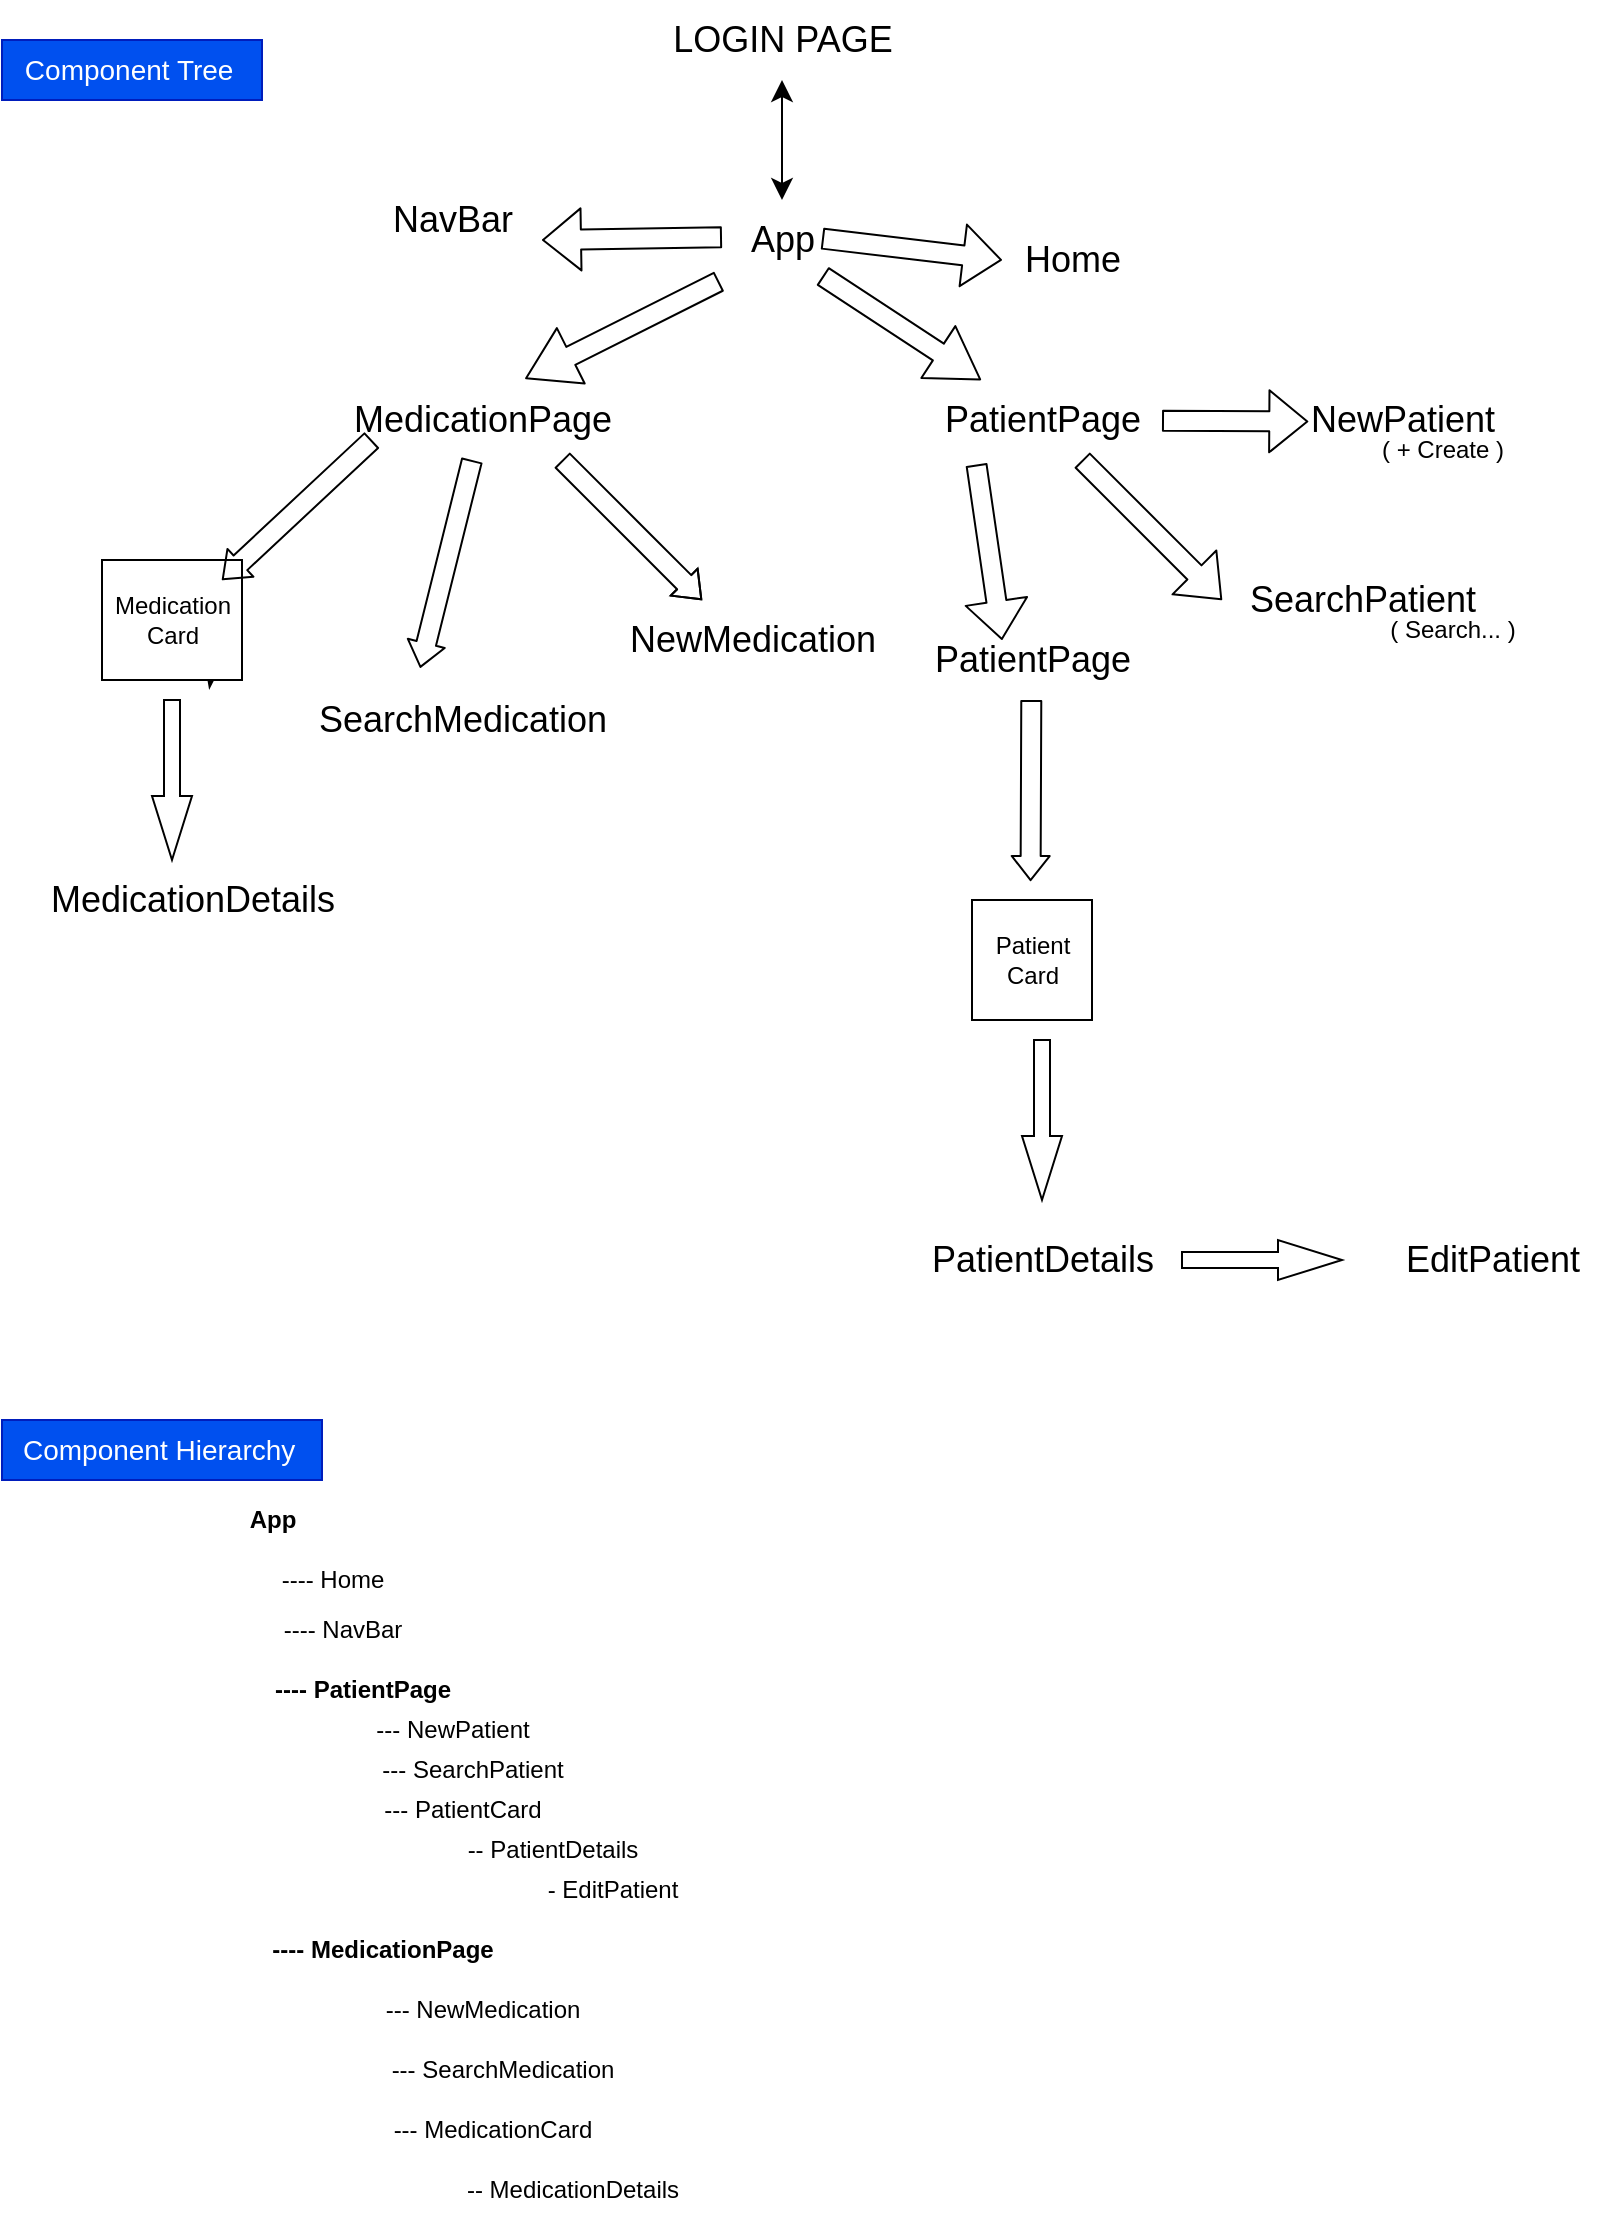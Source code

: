 <mxfile>
    <diagram id="6XWqpj9AVK6umooCeUkv" name="Page-1">
        <mxGraphModel dx="1308" dy="1557" grid="1" gridSize="10" guides="1" tooltips="1" connect="1" arrows="1" fold="1" page="1" pageScale="1" pageWidth="850" pageHeight="1100" math="0" shadow="0">
            <root>
                <mxCell id="0"/>
                <mxCell id="1" parent="0"/>
                <mxCell id="2" value="&lt;font style=&quot;font-size: 18px;&quot;&gt;App&lt;/font&gt;" style="text;html=1;align=center;verticalAlign=middle;resizable=0;points=[];autosize=1;strokeColor=none;fillColor=none;" parent="1" vertex="1">
                    <mxGeometry x="370" y="30" width="60" height="40" as="geometry"/>
                </mxCell>
                <mxCell id="3" value="&lt;font style=&quot;font-size: 18px;&quot;&gt;MedicationPage&lt;/font&gt;" style="text;html=1;align=center;verticalAlign=middle;resizable=0;points=[];autosize=1;strokeColor=none;fillColor=none;fontSize=14;" parent="1" vertex="1">
                    <mxGeometry x="175" y="120" width="150" height="40" as="geometry"/>
                </mxCell>
                <mxCell id="4" value="&lt;font style=&quot;font-size: 18px;&quot;&gt;PatientPage&lt;/font&gt;" style="text;html=1;align=center;verticalAlign=middle;resizable=0;points=[];autosize=1;strokeColor=none;fillColor=none;fontSize=14;" parent="1" vertex="1">
                    <mxGeometry x="470" y="120" width="120" height="40" as="geometry"/>
                </mxCell>
                <mxCell id="6" value="" style="edgeStyle=none;orthogonalLoop=1;jettySize=auto;html=1;shape=flexArrow;rounded=1;startSize=8;endSize=8;fontSize=14;exitX=0.837;exitY=0.95;exitDx=0;exitDy=0;exitPerimeter=0;" parent="1" source="2" target="4" edge="1">
                    <mxGeometry width="100" relative="1" as="geometry">
                        <mxPoint x="260" y="140" as="sourcePoint"/>
                        <mxPoint x="360" y="140" as="targetPoint"/>
                        <Array as="points"/>
                    </mxGeometry>
                </mxCell>
                <mxCell id="7" value="" style="edgeStyle=none;orthogonalLoop=1;jettySize=auto;html=1;shape=flexArrow;rounded=1;startSize=8;endSize=8;fontSize=14;entryX=0.644;entryY=-0.016;entryDx=0;entryDy=0;entryPerimeter=0;exitX=-0.023;exitY=1.017;exitDx=0;exitDy=0;exitPerimeter=0;" parent="1" source="2" target="3" edge="1">
                    <mxGeometry width="100" relative="1" as="geometry">
                        <mxPoint x="170" y="130" as="sourcePoint"/>
                        <mxPoint x="270" y="130" as="targetPoint"/>
                        <Array as="points"/>
                    </mxGeometry>
                </mxCell>
                <mxCell id="10" value="&lt;font style=&quot;font-size: 14px;&quot;&gt;Component Tree&amp;nbsp;&lt;/font&gt;" style="text;html=1;align=center;verticalAlign=middle;resizable=0;points=[];autosize=1;strokeColor=#001DBC;fillColor=#0050ef;fontSize=8;fontColor=#ffffff;" parent="1" vertex="1">
                    <mxGeometry x="10" y="-50" width="130" height="30" as="geometry"/>
                </mxCell>
                <mxCell id="TLXiulKAbqf5RkJePnI0-27" value="&lt;font style=&quot;font-size: 18px;&quot;&gt;SearchMedication&lt;/font&gt;" style="text;html=1;align=center;verticalAlign=middle;resizable=0;points=[];autosize=1;strokeColor=none;fillColor=none;fontSize=14;" parent="1" vertex="1">
                    <mxGeometry x="155" y="270" width="170" height="40" as="geometry"/>
                </mxCell>
                <mxCell id="TLXiulKAbqf5RkJePnI0-35" value="" style="edgeStyle=none;orthogonalLoop=1;jettySize=auto;html=1;fontSize=14;shape=flexArrow;" parent="1" edge="1">
                    <mxGeometry width="100" relative="1" as="geometry">
                        <mxPoint x="420" y="49.29" as="sourcePoint"/>
                        <mxPoint x="510" y="60" as="targetPoint"/>
                        <Array as="points"/>
                    </mxGeometry>
                </mxCell>
                <mxCell id="TLXiulKAbqf5RkJePnI0-36" value="&lt;font style=&quot;font-size: 18px;&quot;&gt;Home&lt;/font&gt;" style="text;html=1;align=center;verticalAlign=middle;resizable=0;points=[];autosize=1;strokeColor=none;fillColor=none;fontSize=14;" parent="1" vertex="1">
                    <mxGeometry x="510" y="40" width="70" height="40" as="geometry"/>
                </mxCell>
                <mxCell id="TLXiulKAbqf5RkJePnI0-38" value="" style="edgeStyle=none;orthogonalLoop=1;jettySize=auto;html=1;fontSize=14;shape=flexArrow;entryX=0.015;entryY=0.019;entryDx=0;entryDy=0;entryPerimeter=0;" parent="1" source="4" edge="1">
                    <mxGeometry width="100" relative="1" as="geometry">
                        <mxPoint x="560" y="160" as="sourcePoint"/>
                        <mxPoint x="663.15" y="140.76" as="targetPoint"/>
                        <Array as="points"/>
                    </mxGeometry>
                </mxCell>
                <mxCell id="22" value="" style="edgeStyle=none;orthogonalLoop=1;jettySize=auto;html=1;fontSize=14;shape=flexArrow;" parent="1" edge="1">
                    <mxGeometry width="100" relative="1" as="geometry">
                        <mxPoint x="370" y="48.57" as="sourcePoint"/>
                        <mxPoint x="280" y="50" as="targetPoint"/>
                        <Array as="points"/>
                    </mxGeometry>
                </mxCell>
                <mxCell id="23" value="&lt;font style=&quot;font-size: 18px;&quot;&gt;NavBar&lt;/font&gt;" style="text;html=1;align=center;verticalAlign=middle;resizable=0;points=[];autosize=1;strokeColor=none;fillColor=none;fontSize=14;" parent="1" vertex="1">
                    <mxGeometry x="195" y="20" width="80" height="40" as="geometry"/>
                </mxCell>
                <mxCell id="26" value="&lt;font style=&quot;font-size: 18px;&quot;&gt;NewMedication&lt;br&gt;&lt;/font&gt;" style="text;html=1;align=center;verticalAlign=middle;resizable=0;points=[];autosize=1;strokeColor=none;fillColor=none;fontSize=14;" parent="1" vertex="1">
                    <mxGeometry x="310" y="230" width="150" height="40" as="geometry"/>
                </mxCell>
                <mxCell id="27" value="" style="edgeStyle=none;orthogonalLoop=1;jettySize=auto;html=1;fontSize=18;shape=flexArrow;endWidth=8;endSize=3.7;" parent="1" edge="1">
                    <mxGeometry width="100" relative="1" as="geometry">
                        <mxPoint x="290" y="160" as="sourcePoint"/>
                        <mxPoint x="360" y="230" as="targetPoint"/>
                        <Array as="points">
                            <mxPoint x="330" y="200"/>
                        </Array>
                    </mxGeometry>
                </mxCell>
                <mxCell id="28" value="" style="edgeStyle=none;orthogonalLoop=1;jettySize=auto;html=1;fontSize=14;shape=flexArrow;" parent="1" source="4" edge="1">
                    <mxGeometry width="100" relative="1" as="geometry">
                        <mxPoint x="570" y="180" as="sourcePoint"/>
                        <mxPoint x="620" y="230" as="targetPoint"/>
                        <Array as="points"/>
                    </mxGeometry>
                </mxCell>
                <mxCell id="29" value="" style="edgeStyle=none;orthogonalLoop=1;jettySize=auto;html=1;fontSize=14;shape=flexArrow;exitX=0.227;exitY=1.056;exitDx=0;exitDy=0;exitPerimeter=0;" parent="1" source="4" edge="1">
                    <mxGeometry width="100" relative="1" as="geometry">
                        <mxPoint x="450" y="179.997" as="sourcePoint"/>
                        <mxPoint x="510" y="250" as="targetPoint"/>
                        <Array as="points"/>
                    </mxGeometry>
                </mxCell>
                <mxCell id="30" value="&lt;font style=&quot;font-size: 18px;&quot;&gt;NewPatient&lt;br&gt;&lt;/font&gt;" style="text;html=1;align=center;verticalAlign=middle;resizable=0;points=[];autosize=1;strokeColor=none;fillColor=none;fontSize=14;" parent="1" vertex="1">
                    <mxGeometry x="650" y="120" width="120" height="40" as="geometry"/>
                </mxCell>
                <mxCell id="31" value="&lt;font style=&quot;font-size: 18px;&quot;&gt;SearchPatient&lt;/font&gt;" style="text;html=1;align=center;verticalAlign=middle;resizable=0;points=[];autosize=1;strokeColor=none;fillColor=none;fontSize=14;" parent="1" vertex="1">
                    <mxGeometry x="620" y="210" width="140" height="40" as="geometry"/>
                </mxCell>
                <mxCell id="32" value="&lt;font style=&quot;font-size: 18px;&quot;&gt;PatientPage&lt;/font&gt;" style="text;html=1;align=center;verticalAlign=middle;resizable=0;points=[];autosize=1;strokeColor=none;fillColor=none;fontSize=14;" parent="1" vertex="1">
                    <mxGeometry x="465" y="240" width="120" height="40" as="geometry"/>
                </mxCell>
                <mxCell id="34" value="&lt;font style=&quot;font-size: 18px;&quot;&gt;LOGIN PAGE&lt;/font&gt;" style="text;html=1;align=center;verticalAlign=middle;resizable=0;points=[];autosize=1;strokeColor=none;fillColor=none;fontSize=14;" parent="1" vertex="1">
                    <mxGeometry x="335" y="-70" width="130" height="40" as="geometry"/>
                </mxCell>
                <mxCell id="74" style="edgeStyle=none;html=1;exitX=0.75;exitY=1;exitDx=0;exitDy=0;entryX=0.791;entryY=1.144;entryDx=0;entryDy=0;entryPerimeter=0;" edge="1" parent="1" source="37" target="38">
                    <mxGeometry relative="1" as="geometry"/>
                </mxCell>
                <mxCell id="37" value="" style="whiteSpace=wrap;html=1;" parent="1" vertex="1">
                    <mxGeometry x="60" y="210" width="70" height="60" as="geometry"/>
                </mxCell>
                <mxCell id="38" value="Medication&lt;br&gt;Card" style="text;html=1;align=center;verticalAlign=middle;resizable=0;points=[];autosize=1;strokeColor=none;fillColor=none;" parent="1" vertex="1">
                    <mxGeometry x="55" y="220" width="80" height="40" as="geometry"/>
                </mxCell>
                <mxCell id="43" value="" style="edgeStyle=none;orthogonalLoop=1;jettySize=auto;html=1;fontSize=18;shape=flexArrow;endWidth=8;endSize=3.7;exitX=0.569;exitY=0.985;exitDx=0;exitDy=0;exitPerimeter=0;" parent="1" edge="1">
                    <mxGeometry width="100" relative="1" as="geometry">
                        <mxPoint x="524.64" y="280.0" as="sourcePoint"/>
                        <mxPoint x="524.29" y="370.6" as="targetPoint"/>
                        <Array as="points"/>
                    </mxGeometry>
                </mxCell>
                <mxCell id="44" value="" style="whiteSpace=wrap;html=1;" parent="1" vertex="1">
                    <mxGeometry x="495" y="380" width="60" height="60" as="geometry"/>
                </mxCell>
                <mxCell id="45" value="Patient&lt;br&gt;Card" style="text;html=1;align=center;verticalAlign=middle;resizable=0;points=[];autosize=1;strokeColor=none;fillColor=none;" parent="1" vertex="1">
                    <mxGeometry x="495" y="390" width="60" height="40" as="geometry"/>
                </mxCell>
                <mxCell id="52" value="&lt;font style=&quot;font-size: 18px;&quot;&gt;PatientDetails&lt;/font&gt;" style="text;html=1;align=center;verticalAlign=middle;resizable=0;points=[];autosize=1;strokeColor=none;fillColor=none;fontSize=14;" parent="1" vertex="1">
                    <mxGeometry x="465" y="540" width="130" height="40" as="geometry"/>
                </mxCell>
                <mxCell id="56" value="" style="edgeStyle=none;orthogonalLoop=1;jettySize=auto;html=1;endArrow=classic;startArrow=classic;endSize=8;startSize=8;fontSize=18;" parent="1" source="34" target="2" edge="1">
                    <mxGeometry width="100" relative="1" as="geometry">
                        <mxPoint x="390" y="-30" as="sourcePoint"/>
                        <mxPoint x="490" y="-30" as="targetPoint"/>
                        <Array as="points"/>
                    </mxGeometry>
                </mxCell>
                <mxCell id="58" value="" style="shape=singleArrow;whiteSpace=wrap;html=1;arrowWidth=0.4;arrowSize=0.4;fontSize=18;rotation=90;" parent="1" vertex="1">
                    <mxGeometry x="55" y="310" width="80" height="20" as="geometry"/>
                </mxCell>
                <mxCell id="59" value="" style="shape=singleArrow;whiteSpace=wrap;html=1;arrowWidth=0.4;arrowSize=0.4;fontSize=18;rotation=90;" parent="1" vertex="1">
                    <mxGeometry x="490" y="480" width="80" height="20" as="geometry"/>
                </mxCell>
                <mxCell id="60" value="( + Create )" style="text;html=1;align=center;verticalAlign=middle;resizable=0;points=[];autosize=1;strokeColor=none;fillColor=none;" vertex="1" parent="1">
                    <mxGeometry x="690" y="140" width="80" height="30" as="geometry"/>
                </mxCell>
                <mxCell id="61" value="( Search... )" style="text;html=1;align=center;verticalAlign=middle;resizable=0;points=[];autosize=1;strokeColor=none;fillColor=none;" vertex="1" parent="1">
                    <mxGeometry x="690" y="230" width="90" height="30" as="geometry"/>
                </mxCell>
                <mxCell id="63" value="" style="shape=singleArrow;whiteSpace=wrap;html=1;arrowWidth=0.4;arrowSize=0.4;fontSize=18;rotation=0;" vertex="1" parent="1">
                    <mxGeometry x="600" y="550" width="80" height="20" as="geometry"/>
                </mxCell>
                <mxCell id="65" value="&lt;font style=&quot;font-size: 18px;&quot;&gt;EditPatient&lt;/font&gt;" style="text;html=1;align=center;verticalAlign=middle;resizable=0;points=[];autosize=1;strokeColor=none;fillColor=none;fontSize=14;" vertex="1" parent="1">
                    <mxGeometry x="700" y="540" width="110" height="40" as="geometry"/>
                </mxCell>
                <mxCell id="70" value="" style="edgeStyle=none;orthogonalLoop=1;jettySize=auto;html=1;fontSize=18;shape=flexArrow;endWidth=8;endSize=3.7;entryX=0.377;entryY=-0.152;entryDx=0;entryDy=0;entryPerimeter=0;" edge="1" parent="1" source="3" target="TLXiulKAbqf5RkJePnI0-27">
                    <mxGeometry width="100" relative="1" as="geometry">
                        <mxPoint x="205" y="160.0" as="sourcePoint"/>
                        <mxPoint x="275" y="230.0" as="targetPoint"/>
                        <Array as="points"/>
                    </mxGeometry>
                </mxCell>
                <mxCell id="73" value="" style="edgeStyle=none;orthogonalLoop=1;jettySize=auto;html=1;fontSize=18;shape=flexArrow;endWidth=8;endSize=3.7;" edge="1" parent="1">
                    <mxGeometry width="100" relative="1" as="geometry">
                        <mxPoint x="195" y="150" as="sourcePoint"/>
                        <mxPoint x="120" y="220" as="targetPoint"/>
                        <Array as="points"/>
                    </mxGeometry>
                </mxCell>
                <mxCell id="81" value="&lt;font style=&quot;font-size: 18px;&quot;&gt;MedicationDetails&lt;/font&gt;" style="text;html=1;align=center;verticalAlign=middle;resizable=0;points=[];autosize=1;strokeColor=none;fillColor=none;fontSize=14;" vertex="1" parent="1">
                    <mxGeometry x="20" y="360" width="170" height="40" as="geometry"/>
                </mxCell>
                <mxCell id="82" value="&lt;b&gt;App&lt;/b&gt;" style="text;html=1;align=center;verticalAlign=middle;resizable=0;points=[];autosize=1;strokeColor=none;fillColor=none;" vertex="1" parent="1">
                    <mxGeometry x="120" y="675" width="50" height="30" as="geometry"/>
                </mxCell>
                <mxCell id="83" value="---- Home" style="text;html=1;align=center;verticalAlign=middle;resizable=0;points=[];autosize=1;strokeColor=none;fillColor=none;" vertex="1" parent="1">
                    <mxGeometry x="140" y="705" width="70" height="30" as="geometry"/>
                </mxCell>
                <mxCell id="84" value="---- NavBar" style="text;html=1;align=center;verticalAlign=middle;resizable=0;points=[];autosize=1;strokeColor=none;fillColor=none;" vertex="1" parent="1">
                    <mxGeometry x="140" y="730" width="80" height="30" as="geometry"/>
                </mxCell>
                <mxCell id="85" value="&lt;b&gt;---- PatientPage&lt;/b&gt;" style="text;html=1;align=center;verticalAlign=middle;resizable=0;points=[];autosize=1;strokeColor=none;fillColor=none;" vertex="1" parent="1">
                    <mxGeometry x="135" y="760" width="110" height="30" as="geometry"/>
                </mxCell>
                <mxCell id="86" value="&lt;b&gt;---- MedicationPage&lt;/b&gt;" style="text;html=1;align=center;verticalAlign=middle;resizable=0;points=[];autosize=1;strokeColor=none;fillColor=none;" vertex="1" parent="1">
                    <mxGeometry x="135" y="890" width="130" height="30" as="geometry"/>
                </mxCell>
                <mxCell id="87" value="--- PatientCard" style="text;html=1;align=center;verticalAlign=middle;resizable=0;points=[];autosize=1;strokeColor=none;fillColor=none;" vertex="1" parent="1">
                    <mxGeometry x="190" y="820" width="100" height="30" as="geometry"/>
                </mxCell>
                <mxCell id="88" value="--- NewPatient" style="text;html=1;align=center;verticalAlign=middle;resizable=0;points=[];autosize=1;strokeColor=none;fillColor=none;" vertex="1" parent="1">
                    <mxGeometry x="185" y="780" width="100" height="30" as="geometry"/>
                </mxCell>
                <mxCell id="89" value="--- SearchPatient" style="text;html=1;align=center;verticalAlign=middle;resizable=0;points=[];autosize=1;strokeColor=none;fillColor=none;" vertex="1" parent="1">
                    <mxGeometry x="190" y="800" width="110" height="30" as="geometry"/>
                </mxCell>
                <mxCell id="90" value="-- PatientDetails" style="text;html=1;align=center;verticalAlign=middle;resizable=0;points=[];autosize=1;strokeColor=none;fillColor=none;" vertex="1" parent="1">
                    <mxGeometry x="230" y="840" width="110" height="30" as="geometry"/>
                </mxCell>
                <mxCell id="91" value="- EditPatient" style="text;html=1;align=center;verticalAlign=middle;resizable=0;points=[];autosize=1;strokeColor=none;fillColor=none;" vertex="1" parent="1">
                    <mxGeometry x="270" y="860" width="90" height="30" as="geometry"/>
                </mxCell>
                <mxCell id="92" value="--- NewMedication" style="text;html=1;align=center;verticalAlign=middle;resizable=0;points=[];autosize=1;strokeColor=none;fillColor=none;" vertex="1" parent="1">
                    <mxGeometry x="190" y="920" width="120" height="30" as="geometry"/>
                </mxCell>
                <mxCell id="93" value="--- SearchMedication" style="text;html=1;align=center;verticalAlign=middle;resizable=0;points=[];autosize=1;strokeColor=none;fillColor=none;" vertex="1" parent="1">
                    <mxGeometry x="195" y="950" width="130" height="30" as="geometry"/>
                </mxCell>
                <mxCell id="94" value="--- MedicationCard" style="text;html=1;align=center;verticalAlign=middle;resizable=0;points=[];autosize=1;strokeColor=none;fillColor=none;" vertex="1" parent="1">
                    <mxGeometry x="195" y="980" width="120" height="30" as="geometry"/>
                </mxCell>
                <mxCell id="95" value="-- MedicationDetails" style="text;html=1;align=center;verticalAlign=middle;resizable=0;points=[];autosize=1;strokeColor=none;fillColor=none;" vertex="1" parent="1">
                    <mxGeometry x="230" y="1010" width="130" height="30" as="geometry"/>
                </mxCell>
                <mxCell id="97" value="&lt;font style=&quot;font-size: 14px;&quot;&gt;Component Hierarchy&amp;nbsp;&lt;/font&gt;" style="text;html=1;align=center;verticalAlign=middle;resizable=0;points=[];autosize=1;strokeColor=#001DBC;fillColor=#0050ef;fontSize=8;fontColor=#ffffff;" vertex="1" parent="1">
                    <mxGeometry x="10" y="640" width="160" height="30" as="geometry"/>
                </mxCell>
            </root>
        </mxGraphModel>
    </diagram>
</mxfile>